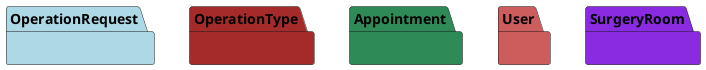 @startuml

package  OperationRequest #LightBlue{}

package   OperationType #Brown {}

package  Appointment #SeaGreen {}

package  User #IndianRed{}

package   SurgeryRoom #BlueViolet{

}

@enduml